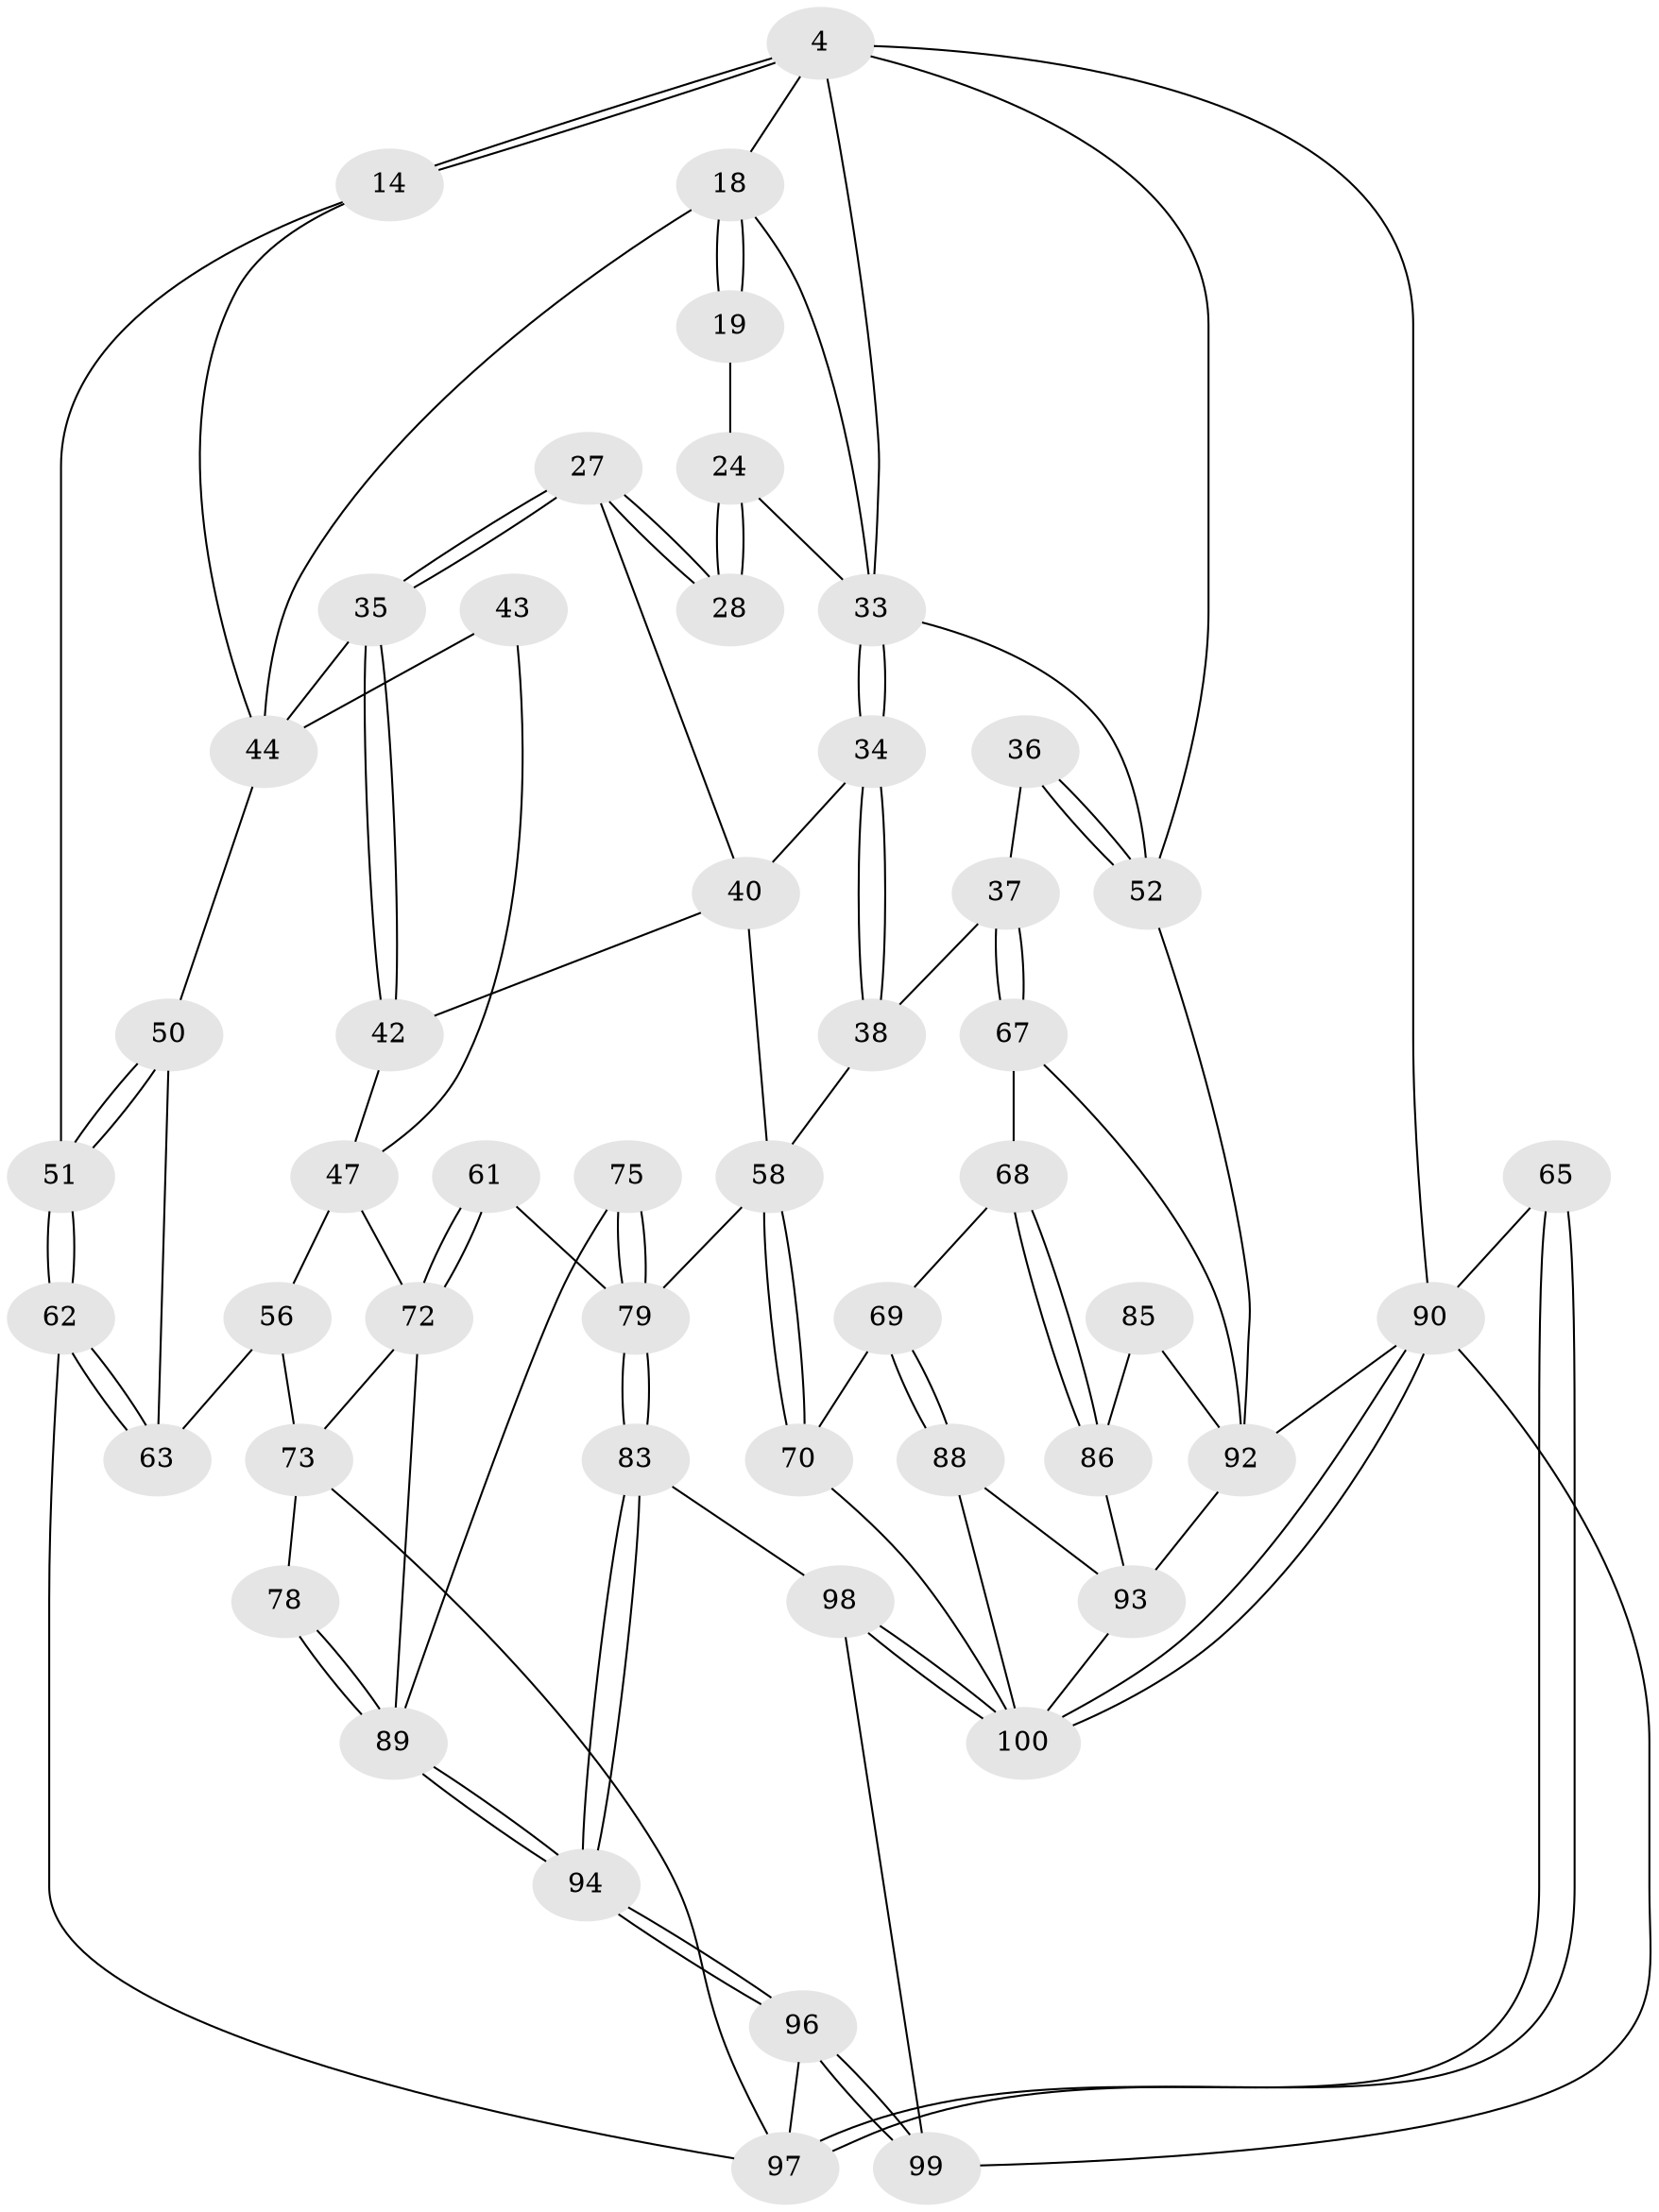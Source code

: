 // original degree distribution, {3: 0.02, 5: 0.44, 6: 0.26, 4: 0.28}
// Generated by graph-tools (version 1.1) at 2025/00/03/09/25 05:00:32]
// undirected, 50 vertices, 109 edges
graph export_dot {
graph [start="1"]
  node [color=gray90,style=filled];
  4 [pos="+0+0",super="+3"];
  14 [pos="+0+0.14727215769941582"];
  18 [pos="+0.42902358824260023+0.19930394512249291",super="+11+15"];
  19 [pos="+0.3508896891298562+0.26673494549513904"];
  24 [pos="+0.3857838971852563+0.2893242361793136",super="+23"];
  27 [pos="+0.4602765935146211+0.36724137001203544"];
  28 [pos="+0.4505521357773052+0.3537343957980885"];
  33 [pos="+0.8668751533399195+0.2812965979822896",super="+9+22"];
  34 [pos="+0.7325020127384225+0.43410004270222513",super="+29+30+25"];
  35 [pos="+0.41558453976996157+0.4666121733907822"];
  36 [pos="+0.9690119524138269+0.5184168866578447"];
  37 [pos="+0.7942488952933167+0.5465762798231312"];
  38 [pos="+0.7243929563513437+0.5123912751106767"];
  40 [pos="+0.5817118525928675+0.5090001117806782",super="+26+39"];
  42 [pos="+0.41635469805750225+0.4802896211487591"];
  43 [pos="+0.17760289035388413+0.37698949011677513"];
  44 [pos="+0.1473376510545605+0.37897645229969956",super="+17+16"];
  47 [pos="+0.1819923357531076+0.5297810246031931",super="+46+45"];
  50 [pos="+0.07858332524574202+0.4639974534206645"];
  51 [pos="+0+0.33082966081169346"];
  52 [pos="+1+0.5850868339953978",super="+32"];
  56 [pos="+0.11720074228965731+0.6427861432338159",super="+48"];
  58 [pos="+0.5877452726248883+0.6435053708917634",super="+41"];
  61 [pos="+0.3543280534089321+0.5927210016015291"];
  62 [pos="+0+0.6043811934197753"];
  63 [pos="+0.013769247566946414+0.55680134168052",super="+49"];
  65 [pos="+0+1"];
  67 [pos="+0.8057927706177584+0.7017677737697036"];
  68 [pos="+0.8033436225216188+0.7098708286128872"];
  69 [pos="+0.7436736933219371+0.7408339246372747"];
  70 [pos="+0.6336058956996544+0.7244237711563126"];
  72 [pos="+0.2993622782675903+0.6597344477367779",super="+57"];
  73 [pos="+0.1062140509245793+0.7954514370119733",super="+55"];
  75 [pos="+0.41867041162283924+0.8021743149523312"];
  78 [pos="+0.13128191140614698+0.8162399391614225"];
  79 [pos="+0.4441660469243492+0.8283281728905201",super="+59+60"];
  83 [pos="+0.45177289988724545+0.8487983004080719"];
  85 [pos="+0.9396851636519006+0.8038120553619268"];
  86 [pos="+0.8553775693122712+0.7783822868058202"];
  88 [pos="+0.7471776364419763+0.8737990735606156"];
  89 [pos="+0.20207328376202113+0.9613439500545048",super="+76+77"];
  90 [pos="+1+1",super="+66"];
  92 [pos="+0.8832367123430791+0.923451294937702",super="+91+84"];
  93 [pos="+0.7900706382575649+1",super="+87"];
  94 [pos="+0.20922097011778165+0.9904074659357585"];
  96 [pos="+0.20812586563010535+1"];
  97 [pos="+0.039037036026155374+0.9499231098263922",super="+74+64"];
  98 [pos="+0.4626374424006799+1",super="+82"];
  99 [pos="+0.21898188684866374+1"];
  100 [pos="+0.8111564225930731+1",super="+95"];
  4 -- 14;
  4 -- 14;
  4 -- 90 [weight=2];
  4 -- 18 [weight=2];
  4 -- 52;
  4 -- 33;
  14 -- 51;
  14 -- 44;
  18 -- 19 [weight=2];
  18 -- 19;
  18 -- 44 [weight=2];
  18 -- 33 [weight=2];
  19 -- 24;
  24 -- 28 [weight=2];
  24 -- 28;
  24 -- 33;
  27 -- 28;
  27 -- 28;
  27 -- 35;
  27 -- 35;
  27 -- 40;
  33 -- 34 [weight=3];
  33 -- 34;
  33 -- 52;
  34 -- 38;
  34 -- 38;
  34 -- 40 [weight=2];
  35 -- 42;
  35 -- 42;
  35 -- 44;
  36 -- 37;
  36 -- 52 [weight=2];
  36 -- 52;
  37 -- 38;
  37 -- 67;
  37 -- 67;
  38 -- 58;
  40 -- 42;
  40 -- 58;
  42 -- 47;
  43 -- 44 [weight=2];
  43 -- 47;
  44 -- 50;
  47 -- 56;
  47 -- 72 [weight=2];
  50 -- 51;
  50 -- 51;
  50 -- 63;
  51 -- 62;
  51 -- 62;
  52 -- 92;
  56 -- 63 [weight=2];
  56 -- 73;
  58 -- 70;
  58 -- 70;
  58 -- 79;
  61 -- 72 [weight=2];
  61 -- 72;
  61 -- 79;
  62 -- 63;
  62 -- 63;
  62 -- 97;
  65 -- 97 [weight=2];
  65 -- 97;
  65 -- 90;
  67 -- 68;
  67 -- 92;
  68 -- 69;
  68 -- 86;
  68 -- 86;
  69 -- 70;
  69 -- 88;
  69 -- 88;
  70 -- 100;
  72 -- 89;
  72 -- 73;
  73 -- 78;
  73 -- 97;
  75 -- 79 [weight=2];
  75 -- 79;
  75 -- 89;
  78 -- 89 [weight=2];
  78 -- 89;
  79 -- 83;
  79 -- 83;
  83 -- 94;
  83 -- 94;
  83 -- 98;
  85 -- 86;
  85 -- 92 [weight=2];
  86 -- 93;
  88 -- 100;
  88 -- 93;
  89 -- 94;
  89 -- 94;
  90 -- 100;
  90 -- 100;
  90 -- 99;
  90 -- 92;
  92 -- 93;
  93 -- 100;
  94 -- 96;
  94 -- 96;
  96 -- 97;
  96 -- 99;
  96 -- 99;
  98 -- 99;
  98 -- 100 [weight=2];
  98 -- 100;
}
